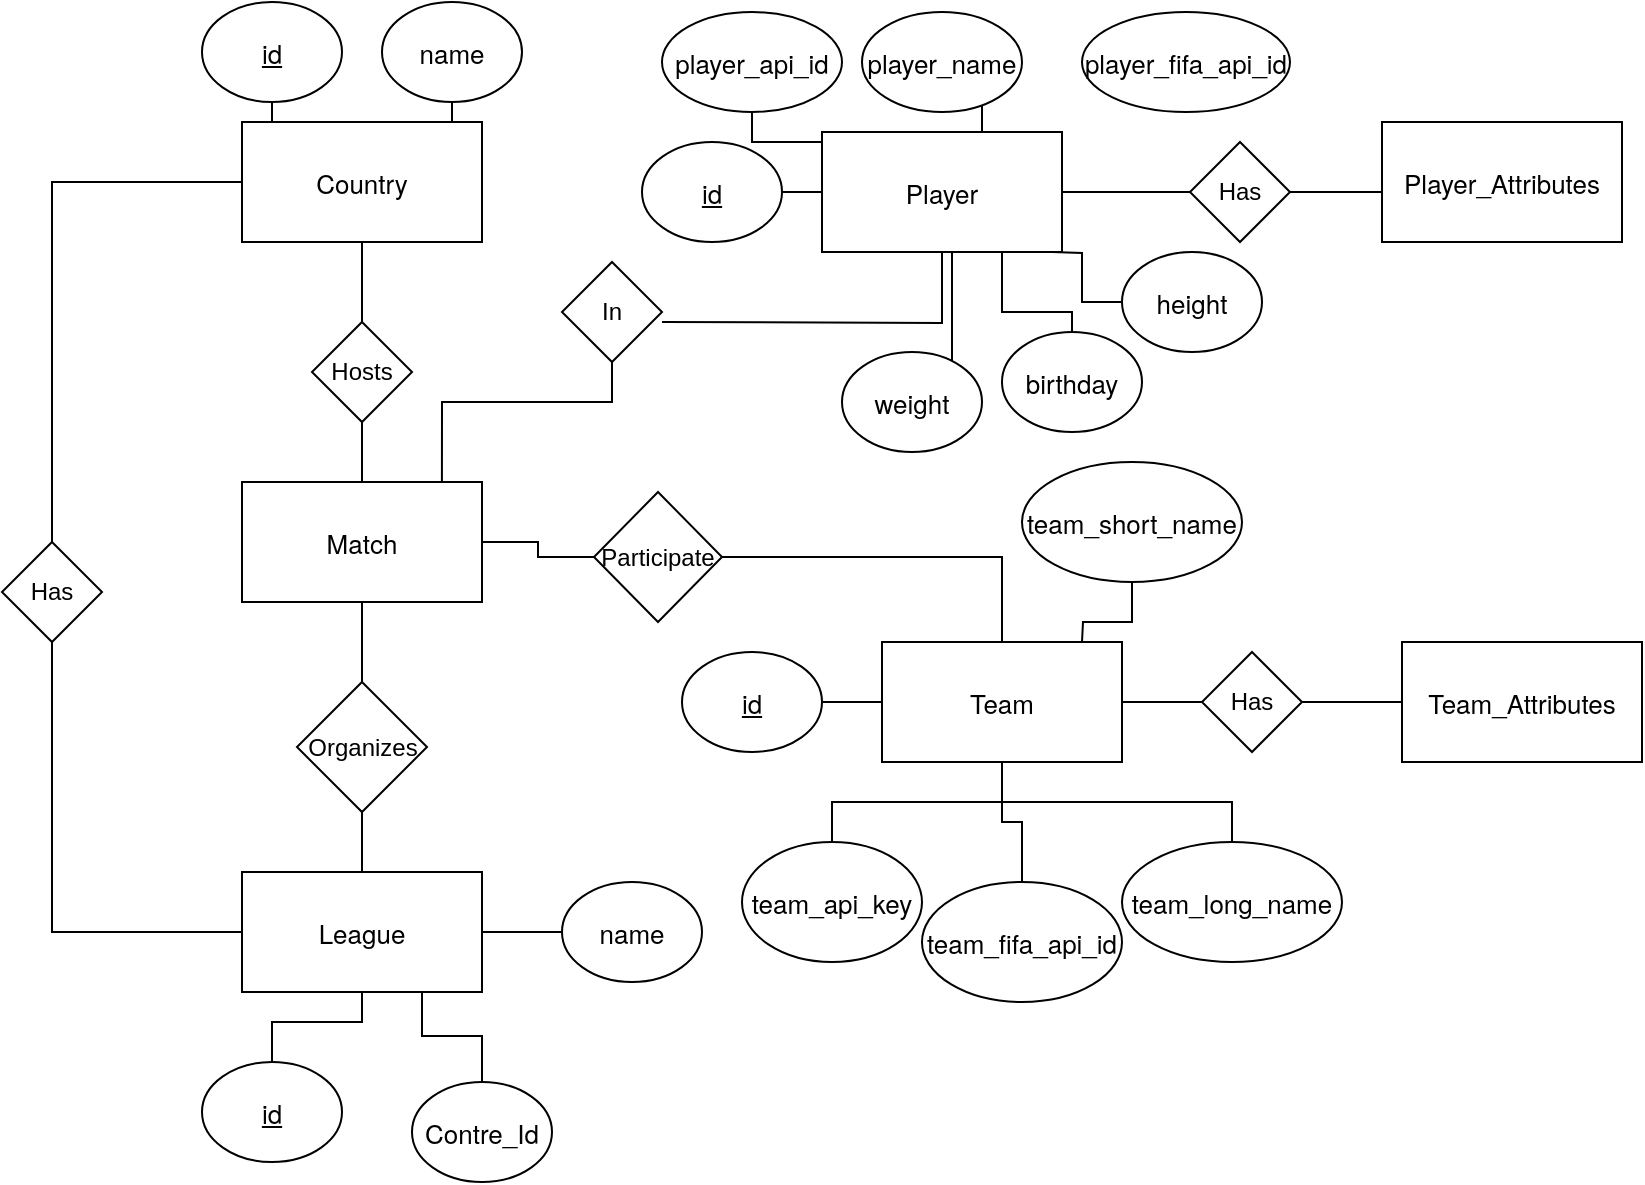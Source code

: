 <mxfile version="26.0.16">
  <diagram name="Page-1" id="OA3iveXcaDU1x4uG2Ehj">
    <mxGraphModel dx="1122" dy="761" grid="1" gridSize="10" guides="1" tooltips="1" connect="1" arrows="1" fold="1" page="1" pageScale="1" pageWidth="1100" pageHeight="850" background="#FFFFFF" math="0" shadow="0">
      <root>
        <mxCell id="0" />
        <mxCell id="1" parent="0" />
        <mxCell id="9fTh9ANXRrdNOfxA_5ho-1" value="&lt;p style=&quot;margin: 0.0px 0.0px 0.0px 0.0px; font: 13.0px &#39;Helvetica Neue&#39;&quot;&gt;Country&lt;/p&gt;" style="rounded=0;whiteSpace=wrap;html=1;" vertex="1" parent="1">
          <mxGeometry x="160" y="60" width="120" height="60" as="geometry" />
        </mxCell>
        <mxCell id="9fTh9ANXRrdNOfxA_5ho-2" value="&lt;p style=&quot;margin: 0px; font-style: normal; font-variant-caps: normal; font-stretch: normal; font-size: 13px; line-height: normal; font-family: &amp;quot;Helvetica Neue&amp;quot;; font-size-adjust: none; font-kerning: auto; font-variant-alternates: normal; font-variant-ligatures: normal; font-variant-numeric: normal; font-variant-east-asian: normal; font-variant-position: normal; font-variant-emoji: normal; font-feature-settings: normal; font-optical-sizing: auto; font-variation-settings: normal;&quot;&gt;Match&lt;/p&gt;" style="rounded=0;whiteSpace=wrap;html=1;" vertex="1" parent="1">
          <mxGeometry x="160" y="240" width="120" height="60" as="geometry" />
        </mxCell>
        <mxCell id="9fTh9ANXRrdNOfxA_5ho-3" value="&lt;p style=&quot;margin: 0px; font-style: normal; font-variant-caps: normal; font-stretch: normal; font-size: 13px; line-height: normal; font-family: &amp;quot;Helvetica Neue&amp;quot;; font-size-adjust: none; font-kerning: auto; font-variant-alternates: normal; font-variant-ligatures: normal; font-variant-numeric: normal; font-variant-east-asian: normal; font-variant-position: normal; font-variant-emoji: normal; font-feature-settings: normal; font-optical-sizing: auto; font-variation-settings: normal;&quot;&gt;Team_Attributes&lt;/p&gt;" style="whiteSpace=wrap;html=1;" vertex="1" parent="1">
          <mxGeometry x="740" y="320" width="120" height="60" as="geometry" />
        </mxCell>
        <mxCell id="9fTh9ANXRrdNOfxA_5ho-5" value="&lt;p style=&quot;margin: 0px; font-style: normal; font-variant-caps: normal; font-stretch: normal; font-size: 13px; line-height: normal; font-family: &amp;quot;Helvetica Neue&amp;quot;; font-size-adjust: none; font-kerning: auto; font-variant-alternates: normal; font-variant-ligatures: normal; font-variant-numeric: normal; font-variant-east-asian: normal; font-variant-position: normal; font-variant-emoji: normal; font-feature-settings: normal; font-optical-sizing: auto; font-variation-settings: normal;&quot;&gt;League&lt;/p&gt;" style="whiteSpace=wrap;html=1;" vertex="1" parent="1">
          <mxGeometry x="160" y="435" width="120" height="60" as="geometry" />
        </mxCell>
        <mxCell id="9fTh9ANXRrdNOfxA_5ho-6" value="&lt;p style=&quot;margin: 0px; font-style: normal; font-variant-caps: normal; font-stretch: normal; font-size: 13px; line-height: normal; font-family: &amp;quot;Helvetica Neue&amp;quot;; font-size-adjust: none; font-kerning: auto; font-variant-alternates: normal; font-variant-ligatures: normal; font-variant-numeric: normal; font-variant-east-asian: normal; font-variant-position: normal; font-variant-emoji: normal; font-feature-settings: normal; font-optical-sizing: auto; font-variation-settings: normal;&quot;&gt;Player&lt;/p&gt;" style="whiteSpace=wrap;html=1;" vertex="1" parent="1">
          <mxGeometry x="450" y="65" width="120" height="60" as="geometry" />
        </mxCell>
        <mxCell id="9fTh9ANXRrdNOfxA_5ho-8" value="&lt;p style=&quot;margin: 0px; font-style: normal; font-variant-caps: normal; font-stretch: normal; font-size: 13px; line-height: normal; font-family: &amp;quot;Helvetica Neue&amp;quot;; font-size-adjust: none; font-kerning: auto; font-variant-alternates: normal; font-variant-ligatures: normal; font-variant-numeric: normal; font-variant-east-asian: normal; font-variant-position: normal; font-variant-emoji: normal; font-feature-settings: normal; font-optical-sizing: auto; font-variation-settings: normal;&quot;&gt;Team&lt;/p&gt;" style="whiteSpace=wrap;html=1;" vertex="1" parent="1">
          <mxGeometry x="480" y="320" width="120" height="60" as="geometry" />
        </mxCell>
        <mxCell id="9fTh9ANXRrdNOfxA_5ho-13" value="" style="edgeStyle=orthogonalEdgeStyle;rounded=0;orthogonalLoop=1;jettySize=auto;html=1;endArrow=none;startFill=0;" edge="1" parent="1" source="9fTh9ANXRrdNOfxA_5ho-9" target="9fTh9ANXRrdNOfxA_5ho-1">
          <mxGeometry relative="1" as="geometry">
            <Array as="points">
              <mxPoint x="175" y="120" />
              <mxPoint x="175" y="120" />
            </Array>
          </mxGeometry>
        </mxCell>
        <mxCell id="9fTh9ANXRrdNOfxA_5ho-9" value="&lt;p style=&quot;margin: 0.0px 0.0px 0.0px 0.0px; font: 13.0px &#39;Helvetica Neue&#39;&quot;&gt;&lt;u&gt;id&lt;/u&gt;&lt;/p&gt;" style="ellipse;whiteSpace=wrap;html=1;" vertex="1" parent="1">
          <mxGeometry x="140" width="70" height="50" as="geometry" />
        </mxCell>
        <mxCell id="9fTh9ANXRrdNOfxA_5ho-15" value="" style="edgeStyle=orthogonalEdgeStyle;rounded=0;orthogonalLoop=1;jettySize=auto;html=1;endArrow=none;startFill=0;" edge="1" parent="1" source="9fTh9ANXRrdNOfxA_5ho-11" target="9fTh9ANXRrdNOfxA_5ho-1">
          <mxGeometry relative="1" as="geometry">
            <Array as="points">
              <mxPoint x="265" y="120" />
              <mxPoint x="265" y="120" />
            </Array>
          </mxGeometry>
        </mxCell>
        <mxCell id="9fTh9ANXRrdNOfxA_5ho-11" value="&lt;p style=&quot;margin: 0.0px 0.0px 0.0px 0.0px; font: 13.0px &#39;Helvetica Neue&#39;&quot;&gt;name&lt;/p&gt;" style="ellipse;whiteSpace=wrap;html=1;" vertex="1" parent="1">
          <mxGeometry x="230" width="70" height="50" as="geometry" />
        </mxCell>
        <mxCell id="9fTh9ANXRrdNOfxA_5ho-83" value="&lt;p style=&quot;margin: 0px; font-style: normal; font-variant-caps: normal; font-stretch: normal; font-size: 13px; line-height: normal; font-family: &amp;quot;Helvetica Neue&amp;quot;; font-size-adjust: none; font-kerning: auto; font-variant-alternates: normal; font-variant-ligatures: normal; font-variant-numeric: normal; font-variant-east-asian: normal; font-variant-position: normal; font-variant-emoji: normal; font-feature-settings: normal; font-optical-sizing: auto; font-variation-settings: normal;&quot;&gt;Player_Attributes&lt;/p&gt;" style="whiteSpace=wrap;html=1;" vertex="1" parent="1">
          <mxGeometry x="730" y="60" width="120" height="60" as="geometry" />
        </mxCell>
        <mxCell id="9fTh9ANXRrdNOfxA_5ho-89" value="" style="edgeStyle=orthogonalEdgeStyle;rounded=0;orthogonalLoop=1;jettySize=auto;html=1;entryX=0.5;entryY=1;entryDx=0;entryDy=0;endArrow=none;startFill=0;" edge="1" parent="1" source="9fTh9ANXRrdNOfxA_5ho-88" target="9fTh9ANXRrdNOfxA_5ho-1">
          <mxGeometry relative="1" as="geometry">
            <mxPoint x="220" y="140" as="targetPoint" />
          </mxGeometry>
        </mxCell>
        <mxCell id="9fTh9ANXRrdNOfxA_5ho-90" value="" style="edgeStyle=orthogonalEdgeStyle;rounded=0;orthogonalLoop=1;jettySize=auto;html=1;endArrow=none;startFill=0;" edge="1" parent="1" source="9fTh9ANXRrdNOfxA_5ho-88" target="9fTh9ANXRrdNOfxA_5ho-2">
          <mxGeometry relative="1" as="geometry" />
        </mxCell>
        <mxCell id="9fTh9ANXRrdNOfxA_5ho-88" value="Hosts" style="rhombus;whiteSpace=wrap;html=1;" vertex="1" parent="1">
          <mxGeometry x="195" y="160" width="50" height="50" as="geometry" />
        </mxCell>
        <mxCell id="9fTh9ANXRrdNOfxA_5ho-92" value="" style="edgeStyle=orthogonalEdgeStyle;rounded=0;orthogonalLoop=1;jettySize=auto;html=1;endArrow=none;startFill=0;" edge="1" parent="1" source="9fTh9ANXRrdNOfxA_5ho-91" target="9fTh9ANXRrdNOfxA_5ho-2">
          <mxGeometry relative="1" as="geometry" />
        </mxCell>
        <mxCell id="9fTh9ANXRrdNOfxA_5ho-93" value="" style="edgeStyle=orthogonalEdgeStyle;rounded=0;orthogonalLoop=1;jettySize=auto;html=1;endArrow=none;startFill=0;" edge="1" parent="1" source="9fTh9ANXRrdNOfxA_5ho-91" target="9fTh9ANXRrdNOfxA_5ho-5">
          <mxGeometry relative="1" as="geometry" />
        </mxCell>
        <mxCell id="9fTh9ANXRrdNOfxA_5ho-91" value="Organizes" style="rhombus;whiteSpace=wrap;html=1;" vertex="1" parent="1">
          <mxGeometry x="187.5" y="340" width="65" height="65" as="geometry" />
        </mxCell>
        <mxCell id="9fTh9ANXRrdNOfxA_5ho-95" value="" style="edgeStyle=orthogonalEdgeStyle;rounded=0;orthogonalLoop=1;jettySize=auto;html=1;endArrow=none;startFill=0;" edge="1" parent="1" source="9fTh9ANXRrdNOfxA_5ho-94" target="9fTh9ANXRrdNOfxA_5ho-1">
          <mxGeometry relative="1" as="geometry">
            <Array as="points">
              <mxPoint x="65" y="90" />
            </Array>
          </mxGeometry>
        </mxCell>
        <mxCell id="9fTh9ANXRrdNOfxA_5ho-96" value="" style="edgeStyle=orthogonalEdgeStyle;rounded=0;orthogonalLoop=1;jettySize=auto;html=1;endArrow=none;startFill=0;" edge="1" parent="1" source="9fTh9ANXRrdNOfxA_5ho-94" target="9fTh9ANXRrdNOfxA_5ho-5">
          <mxGeometry relative="1" as="geometry">
            <Array as="points">
              <mxPoint x="65" y="465" />
            </Array>
          </mxGeometry>
        </mxCell>
        <mxCell id="9fTh9ANXRrdNOfxA_5ho-94" value="Has" style="rhombus;whiteSpace=wrap;html=1;" vertex="1" parent="1">
          <mxGeometry x="40" y="270" width="50" height="50" as="geometry" />
        </mxCell>
        <mxCell id="9fTh9ANXRrdNOfxA_5ho-98" value="" style="edgeStyle=orthogonalEdgeStyle;rounded=0;orthogonalLoop=1;jettySize=auto;html=1;endArrow=none;startFill=0;" edge="1" parent="1" source="9fTh9ANXRrdNOfxA_5ho-97" target="9fTh9ANXRrdNOfxA_5ho-2">
          <mxGeometry relative="1" as="geometry" />
        </mxCell>
        <mxCell id="9fTh9ANXRrdNOfxA_5ho-99" value="" style="edgeStyle=orthogonalEdgeStyle;rounded=0;orthogonalLoop=1;jettySize=auto;html=1;endArrow=none;startFill=0;" edge="1" parent="1" source="9fTh9ANXRrdNOfxA_5ho-97" target="9fTh9ANXRrdNOfxA_5ho-8">
          <mxGeometry relative="1" as="geometry" />
        </mxCell>
        <mxCell id="9fTh9ANXRrdNOfxA_5ho-97" value="Participate" style="rhombus;whiteSpace=wrap;html=1;" vertex="1" parent="1">
          <mxGeometry x="336" y="245" width="64" height="65" as="geometry" />
        </mxCell>
        <mxCell id="9fTh9ANXRrdNOfxA_5ho-101" value="" style="edgeStyle=orthogonalEdgeStyle;rounded=0;orthogonalLoop=1;jettySize=auto;html=1;entryX=0.833;entryY=0;entryDx=0;entryDy=0;entryPerimeter=0;endArrow=none;startFill=0;" edge="1" parent="1" source="9fTh9ANXRrdNOfxA_5ho-100" target="9fTh9ANXRrdNOfxA_5ho-2">
          <mxGeometry relative="1" as="geometry">
            <Array as="points">
              <mxPoint x="345" y="200" />
              <mxPoint x="260" y="200" />
            </Array>
          </mxGeometry>
        </mxCell>
        <mxCell id="9fTh9ANXRrdNOfxA_5ho-102" value="" style="edgeStyle=orthogonalEdgeStyle;rounded=0;orthogonalLoop=1;jettySize=auto;html=1;endArrow=none;startFill=0;" edge="1" parent="1" target="9fTh9ANXRrdNOfxA_5ho-6">
          <mxGeometry relative="1" as="geometry">
            <mxPoint x="370" y="160" as="sourcePoint" />
          </mxGeometry>
        </mxCell>
        <mxCell id="9fTh9ANXRrdNOfxA_5ho-100" value="In" style="rhombus;whiteSpace=wrap;html=1;" vertex="1" parent="1">
          <mxGeometry x="320" y="130" width="50" height="50" as="geometry" />
        </mxCell>
        <mxCell id="9fTh9ANXRrdNOfxA_5ho-107" value="" style="edgeStyle=orthogonalEdgeStyle;rounded=0;orthogonalLoop=1;jettySize=auto;html=1;endArrow=none;startFill=0;" edge="1" parent="1" source="9fTh9ANXRrdNOfxA_5ho-103" target="9fTh9ANXRrdNOfxA_5ho-6">
          <mxGeometry relative="1" as="geometry" />
        </mxCell>
        <mxCell id="9fTh9ANXRrdNOfxA_5ho-108" value="" style="edgeStyle=orthogonalEdgeStyle;rounded=0;orthogonalLoop=1;jettySize=auto;html=1;endArrow=none;startFill=0;" edge="1" parent="1" source="9fTh9ANXRrdNOfxA_5ho-103">
          <mxGeometry relative="1" as="geometry">
            <mxPoint x="730" y="95" as="targetPoint" />
          </mxGeometry>
        </mxCell>
        <mxCell id="9fTh9ANXRrdNOfxA_5ho-103" value="Has" style="rhombus;whiteSpace=wrap;html=1;" vertex="1" parent="1">
          <mxGeometry x="634" y="70" width="50" height="50" as="geometry" />
        </mxCell>
        <mxCell id="9fTh9ANXRrdNOfxA_5ho-105" value="" style="edgeStyle=orthogonalEdgeStyle;rounded=0;orthogonalLoop=1;jettySize=auto;html=1;endArrow=none;startFill=0;" edge="1" parent="1" source="9fTh9ANXRrdNOfxA_5ho-104" target="9fTh9ANXRrdNOfxA_5ho-8">
          <mxGeometry relative="1" as="geometry" />
        </mxCell>
        <mxCell id="9fTh9ANXRrdNOfxA_5ho-106" value="" style="edgeStyle=orthogonalEdgeStyle;rounded=0;orthogonalLoop=1;jettySize=auto;html=1;endArrow=none;startFill=0;" edge="1" parent="1" source="9fTh9ANXRrdNOfxA_5ho-104" target="9fTh9ANXRrdNOfxA_5ho-3">
          <mxGeometry relative="1" as="geometry" />
        </mxCell>
        <mxCell id="9fTh9ANXRrdNOfxA_5ho-104" value="Has" style="rhombus;whiteSpace=wrap;html=1;" vertex="1" parent="1">
          <mxGeometry x="640" y="325" width="50" height="50" as="geometry" />
        </mxCell>
        <mxCell id="9fTh9ANXRrdNOfxA_5ho-116" value="" style="edgeStyle=orthogonalEdgeStyle;rounded=0;orthogonalLoop=1;jettySize=auto;html=1;endArrow=none;startFill=0;" edge="1" parent="1" source="9fTh9ANXRrdNOfxA_5ho-109" target="9fTh9ANXRrdNOfxA_5ho-5">
          <mxGeometry relative="1" as="geometry" />
        </mxCell>
        <mxCell id="9fTh9ANXRrdNOfxA_5ho-109" value="&lt;p style=&quot;margin: 0.0px 0.0px 0.0px 0.0px; font: 13.0px &#39;Helvetica Neue&#39;&quot;&gt;&lt;u&gt;id&lt;/u&gt;&lt;/p&gt;" style="ellipse;whiteSpace=wrap;html=1;" vertex="1" parent="1">
          <mxGeometry x="140" y="530" width="70" height="50" as="geometry" />
        </mxCell>
        <mxCell id="9fTh9ANXRrdNOfxA_5ho-114" value="" style="edgeStyle=orthogonalEdgeStyle;rounded=0;orthogonalLoop=1;jettySize=auto;html=1;endArrow=none;startFill=0;" edge="1" parent="1" source="9fTh9ANXRrdNOfxA_5ho-110" target="9fTh9ANXRrdNOfxA_5ho-5">
          <mxGeometry relative="1" as="geometry">
            <Array as="points">
              <mxPoint x="280" y="517" />
              <mxPoint x="250" y="517" />
            </Array>
          </mxGeometry>
        </mxCell>
        <mxCell id="9fTh9ANXRrdNOfxA_5ho-110" value="&lt;p style=&quot;margin: 0.0px 0.0px 0.0px 0.0px; font: 13.0px &#39;Helvetica Neue&#39;&quot;&gt;Contre_Id&lt;/p&gt;" style="ellipse;whiteSpace=wrap;html=1;" vertex="1" parent="1">
          <mxGeometry x="245" y="540" width="70" height="50" as="geometry" />
        </mxCell>
        <mxCell id="9fTh9ANXRrdNOfxA_5ho-112" value="" style="edgeStyle=orthogonalEdgeStyle;rounded=0;orthogonalLoop=1;jettySize=auto;html=1;endArrow=none;startFill=0;" edge="1" parent="1" source="9fTh9ANXRrdNOfxA_5ho-111" target="9fTh9ANXRrdNOfxA_5ho-5">
          <mxGeometry relative="1" as="geometry" />
        </mxCell>
        <mxCell id="9fTh9ANXRrdNOfxA_5ho-111" value="&lt;p style=&quot;margin: 0.0px 0.0px 0.0px 0.0px; font: 13.0px &#39;Helvetica Neue&#39;&quot;&gt;name&lt;/p&gt;" style="ellipse;whiteSpace=wrap;html=1;" vertex="1" parent="1">
          <mxGeometry x="320" y="440" width="70" height="50" as="geometry" />
        </mxCell>
        <mxCell id="9fTh9ANXRrdNOfxA_5ho-122" value="" style="edgeStyle=orthogonalEdgeStyle;rounded=0;orthogonalLoop=1;jettySize=auto;html=1;endArrow=none;startFill=0;" edge="1" parent="1" source="9fTh9ANXRrdNOfxA_5ho-117" target="9fTh9ANXRrdNOfxA_5ho-8">
          <mxGeometry relative="1" as="geometry" />
        </mxCell>
        <mxCell id="9fTh9ANXRrdNOfxA_5ho-117" value="&lt;p style=&quot;margin: 0px; font-style: normal; font-variant-caps: normal; font-stretch: normal; font-size: 13px; line-height: normal; font-family: &amp;quot;Helvetica Neue&amp;quot;; font-size-adjust: none; font-kerning: auto; font-variant-alternates: normal; font-variant-ligatures: normal; font-variant-numeric: normal; font-variant-east-asian: normal; font-variant-position: normal; font-variant-emoji: normal; font-feature-settings: normal; font-optical-sizing: auto; font-variation-settings: normal;&quot;&gt;team_long_name&lt;/p&gt;" style="ellipse;whiteSpace=wrap;html=1;" vertex="1" parent="1">
          <mxGeometry x="600" y="420" width="110" height="60" as="geometry" />
        </mxCell>
        <mxCell id="9fTh9ANXRrdNOfxA_5ho-120" value="" style="edgeStyle=orthogonalEdgeStyle;rounded=0;orthogonalLoop=1;jettySize=auto;html=1;endArrow=none;startFill=0;" edge="1" parent="1" source="9fTh9ANXRrdNOfxA_5ho-118" target="9fTh9ANXRrdNOfxA_5ho-8">
          <mxGeometry relative="1" as="geometry" />
        </mxCell>
        <mxCell id="9fTh9ANXRrdNOfxA_5ho-118" value="&lt;p style=&quot;margin: 0.0px 0.0px 0.0px 0.0px; font: 13.0px &#39;Helvetica Neue&#39;&quot;&gt;team_api_key&lt;/p&gt;" style="ellipse;whiteSpace=wrap;html=1;" vertex="1" parent="1">
          <mxGeometry x="410" y="420" width="90" height="60" as="geometry" />
        </mxCell>
        <mxCell id="9fTh9ANXRrdNOfxA_5ho-121" value="" style="edgeStyle=orthogonalEdgeStyle;rounded=0;orthogonalLoop=1;jettySize=auto;html=1;endArrow=none;startFill=0;" edge="1" parent="1" source="9fTh9ANXRrdNOfxA_5ho-119" target="9fTh9ANXRrdNOfxA_5ho-8">
          <mxGeometry relative="1" as="geometry" />
        </mxCell>
        <mxCell id="9fTh9ANXRrdNOfxA_5ho-119" value="&lt;p style=&quot;margin: 0px; font-style: normal; font-variant-caps: normal; font-stretch: normal; font-size: 13px; line-height: normal; font-family: &amp;quot;Helvetica Neue&amp;quot;; font-size-adjust: none; font-kerning: auto; font-variant-alternates: normal; font-variant-ligatures: normal; font-variant-numeric: normal; font-variant-east-asian: normal; font-variant-position: normal; font-variant-emoji: normal; font-feature-settings: normal; font-optical-sizing: auto; font-variation-settings: normal;&quot;&gt;team_fifa_api_id&lt;/p&gt;" style="ellipse;whiteSpace=wrap;html=1;" vertex="1" parent="1">
          <mxGeometry x="500" y="440" width="100" height="60" as="geometry" />
        </mxCell>
        <mxCell id="9fTh9ANXRrdNOfxA_5ho-124" value="" style="edgeStyle=orthogonalEdgeStyle;rounded=0;orthogonalLoop=1;jettySize=auto;html=1;endArrow=none;startFill=0;" edge="1" parent="1" source="9fTh9ANXRrdNOfxA_5ho-123">
          <mxGeometry relative="1" as="geometry">
            <mxPoint x="580" y="320" as="targetPoint" />
          </mxGeometry>
        </mxCell>
        <mxCell id="9fTh9ANXRrdNOfxA_5ho-123" value="&lt;p style=&quot;margin: 0px; font-style: normal; font-variant-caps: normal; font-stretch: normal; font-size: 13px; line-height: normal; font-family: &amp;quot;Helvetica Neue&amp;quot;; font-size-adjust: none; font-kerning: auto; font-variant-alternates: normal; font-variant-ligatures: normal; font-variant-numeric: normal; font-variant-east-asian: normal; font-variant-position: normal; font-variant-emoji: normal; font-feature-settings: normal; font-optical-sizing: auto; font-variation-settings: normal;&quot;&gt;team_short_name&lt;/p&gt;" style="ellipse;whiteSpace=wrap;html=1;" vertex="1" parent="1">
          <mxGeometry x="550" y="230" width="110" height="60" as="geometry" />
        </mxCell>
        <mxCell id="9fTh9ANXRrdNOfxA_5ho-126" value="" style="edgeStyle=orthogonalEdgeStyle;rounded=0;orthogonalLoop=1;jettySize=auto;html=1;endArrow=none;startFill=0;" edge="1" parent="1" source="9fTh9ANXRrdNOfxA_5ho-125" target="9fTh9ANXRrdNOfxA_5ho-8">
          <mxGeometry relative="1" as="geometry" />
        </mxCell>
        <mxCell id="9fTh9ANXRrdNOfxA_5ho-125" value="&lt;p style=&quot;margin: 0.0px 0.0px 0.0px 0.0px; font: 13.0px &#39;Helvetica Neue&#39;&quot;&gt;&lt;u&gt;id&lt;/u&gt;&lt;/p&gt;" style="ellipse;whiteSpace=wrap;html=1;" vertex="1" parent="1">
          <mxGeometry x="380" y="325" width="70" height="50" as="geometry" />
        </mxCell>
        <mxCell id="9fTh9ANXRrdNOfxA_5ho-128" value="" style="edgeStyle=orthogonalEdgeStyle;rounded=0;orthogonalLoop=1;jettySize=auto;html=1;endArrow=none;startFill=0;" edge="1" parent="1" source="9fTh9ANXRrdNOfxA_5ho-127" target="9fTh9ANXRrdNOfxA_5ho-6">
          <mxGeometry relative="1" as="geometry" />
        </mxCell>
        <mxCell id="9fTh9ANXRrdNOfxA_5ho-127" value="&lt;p style=&quot;margin: 0.0px 0.0px 0.0px 0.0px; font: 13.0px &#39;Helvetica Neue&#39;&quot;&gt;&lt;u&gt;id&lt;/u&gt;&lt;/p&gt;" style="ellipse;whiteSpace=wrap;html=1;" vertex="1" parent="1">
          <mxGeometry x="360" y="70" width="70" height="50" as="geometry" />
        </mxCell>
        <mxCell id="9fTh9ANXRrdNOfxA_5ho-140" value="" style="edgeStyle=orthogonalEdgeStyle;rounded=0;orthogonalLoop=1;jettySize=auto;html=1;entryX=0;entryY=0.083;entryDx=0;entryDy=0;entryPerimeter=0;endArrow=none;startFill=0;" edge="1" parent="1" source="9fTh9ANXRrdNOfxA_5ho-129" target="9fTh9ANXRrdNOfxA_5ho-6">
          <mxGeometry relative="1" as="geometry">
            <Array as="points">
              <mxPoint x="415" y="70" />
            </Array>
          </mxGeometry>
        </mxCell>
        <mxCell id="9fTh9ANXRrdNOfxA_5ho-129" value="&lt;p style=&quot;margin: 0px; font-style: normal; font-variant-caps: normal; font-stretch: normal; font-size: 13px; line-height: normal; font-family: &amp;quot;Helvetica Neue&amp;quot;; font-size-adjust: none; font-kerning: auto; font-variant-alternates: normal; font-variant-ligatures: normal; font-variant-numeric: normal; font-variant-east-asian: normal; font-variant-position: normal; font-variant-emoji: normal; font-feature-settings: normal; font-optical-sizing: auto; font-variation-settings: normal;&quot;&gt;player_api_id&lt;/p&gt;" style="ellipse;whiteSpace=wrap;html=1;" vertex="1" parent="1">
          <mxGeometry x="370" y="5" width="90" height="50" as="geometry" />
        </mxCell>
        <mxCell id="9fTh9ANXRrdNOfxA_5ho-139" value="" style="edgeStyle=orthogonalEdgeStyle;rounded=0;orthogonalLoop=1;jettySize=auto;html=1;endArrow=none;startFill=0;entryX=0.5;entryY=0;entryDx=0;entryDy=0;" edge="1" parent="1" source="9fTh9ANXRrdNOfxA_5ho-130" target="9fTh9ANXRrdNOfxA_5ho-6">
          <mxGeometry relative="1" as="geometry">
            <Array as="points">
              <mxPoint x="530" y="65" />
            </Array>
          </mxGeometry>
        </mxCell>
        <mxCell id="9fTh9ANXRrdNOfxA_5ho-130" value="&lt;p style=&quot;margin: 0px; font-style: normal; font-variant-caps: normal; font-stretch: normal; font-size: 13px; line-height: normal; font-family: &amp;quot;Helvetica Neue&amp;quot;; font-size-adjust: none; font-kerning: auto; font-variant-alternates: normal; font-variant-ligatures: normal; font-variant-numeric: normal; font-variant-east-asian: normal; font-variant-position: normal; font-variant-emoji: normal; font-feature-settings: normal; font-optical-sizing: auto; font-variation-settings: normal;&quot;&gt;player_name&lt;/p&gt;" style="ellipse;whiteSpace=wrap;html=1;" vertex="1" parent="1">
          <mxGeometry x="470" y="5" width="80" height="50" as="geometry" />
        </mxCell>
        <mxCell id="9fTh9ANXRrdNOfxA_5ho-131" value="&lt;p style=&quot;margin: 0px; font-style: normal; font-variant-caps: normal; font-stretch: normal; font-size: 13px; line-height: normal; font-family: &amp;quot;Helvetica Neue&amp;quot;; font-size-adjust: none; font-kerning: auto; font-variant-alternates: normal; font-variant-ligatures: normal; font-variant-numeric: normal; font-variant-east-asian: normal; font-variant-position: normal; font-variant-emoji: normal; font-feature-settings: normal; font-optical-sizing: auto; font-variation-settings: normal;&quot;&gt;player_fifa_api_id&lt;/p&gt;" style="ellipse;whiteSpace=wrap;html=1;" vertex="1" parent="1">
          <mxGeometry x="580" y="5" width="104" height="50" as="geometry" />
        </mxCell>
        <mxCell id="9fTh9ANXRrdNOfxA_5ho-135" value="" style="edgeStyle=orthogonalEdgeStyle;rounded=0;orthogonalLoop=1;jettySize=auto;html=1;endArrow=none;startFill=0;" edge="1" parent="1" source="9fTh9ANXRrdNOfxA_5ho-132">
          <mxGeometry relative="1" as="geometry">
            <mxPoint x="565" y="125" as="targetPoint" />
          </mxGeometry>
        </mxCell>
        <mxCell id="9fTh9ANXRrdNOfxA_5ho-132" value="&lt;p style=&quot;margin: 0px; font-style: normal; font-variant-caps: normal; font-stretch: normal; font-size: 13px; line-height: normal; font-family: &amp;quot;Helvetica Neue&amp;quot;; font-size-adjust: none; font-kerning: auto; font-variant-alternates: normal; font-variant-ligatures: normal; font-variant-numeric: normal; font-variant-east-asian: normal; font-variant-position: normal; font-variant-emoji: normal; font-feature-settings: normal; font-optical-sizing: auto; font-variation-settings: normal;&quot;&gt;height&lt;/p&gt;" style="ellipse;whiteSpace=wrap;html=1;" vertex="1" parent="1">
          <mxGeometry x="600" y="125" width="70" height="50" as="geometry" />
        </mxCell>
        <mxCell id="9fTh9ANXRrdNOfxA_5ho-136" value="" style="edgeStyle=orthogonalEdgeStyle;rounded=0;orthogonalLoop=1;jettySize=auto;html=1;endArrow=none;startFill=0;" edge="1" parent="1" source="9fTh9ANXRrdNOfxA_5ho-133">
          <mxGeometry relative="1" as="geometry">
            <mxPoint x="540" y="125" as="targetPoint" />
            <Array as="points">
              <mxPoint x="575" y="155" />
              <mxPoint x="540" y="155" />
            </Array>
          </mxGeometry>
        </mxCell>
        <mxCell id="9fTh9ANXRrdNOfxA_5ho-133" value="&lt;p style=&quot;margin: 0px; font-style: normal; font-variant-caps: normal; font-stretch: normal; font-size: 13px; line-height: normal; font-family: &amp;quot;Helvetica Neue&amp;quot;; font-size-adjust: none; font-kerning: auto; font-variant-alternates: normal; font-variant-ligatures: normal; font-variant-numeric: normal; font-variant-east-asian: normal; font-variant-position: normal; font-variant-emoji: normal; font-feature-settings: normal; font-optical-sizing: auto; font-variation-settings: normal;&quot;&gt;birthday&lt;/p&gt;" style="ellipse;whiteSpace=wrap;html=1;" vertex="1" parent="1">
          <mxGeometry x="540" y="165" width="70" height="50" as="geometry" />
        </mxCell>
        <mxCell id="9fTh9ANXRrdNOfxA_5ho-137" value="" style="edgeStyle=orthogonalEdgeStyle;rounded=0;orthogonalLoop=1;jettySize=auto;html=1;endArrow=none;startFill=0;" edge="1" parent="1" source="9fTh9ANXRrdNOfxA_5ho-134" target="9fTh9ANXRrdNOfxA_5ho-6">
          <mxGeometry relative="1" as="geometry">
            <Array as="points">
              <mxPoint x="515" y="145" />
              <mxPoint x="515" y="145" />
            </Array>
          </mxGeometry>
        </mxCell>
        <mxCell id="9fTh9ANXRrdNOfxA_5ho-134" value="&lt;p style=&quot;margin: 0px; font-style: normal; font-variant-caps: normal; font-stretch: normal; font-size: 13px; line-height: normal; font-family: &amp;quot;Helvetica Neue&amp;quot;; font-size-adjust: none; font-kerning: auto; font-variant-alternates: normal; font-variant-ligatures: normal; font-variant-numeric: normal; font-variant-east-asian: normal; font-variant-position: normal; font-variant-emoji: normal; font-feature-settings: normal; font-optical-sizing: auto; font-variation-settings: normal;&quot;&gt;weight&lt;/p&gt;" style="ellipse;whiteSpace=wrap;html=1;" vertex="1" parent="1">
          <mxGeometry x="460" y="175" width="70" height="50" as="geometry" />
        </mxCell>
      </root>
    </mxGraphModel>
  </diagram>
</mxfile>

